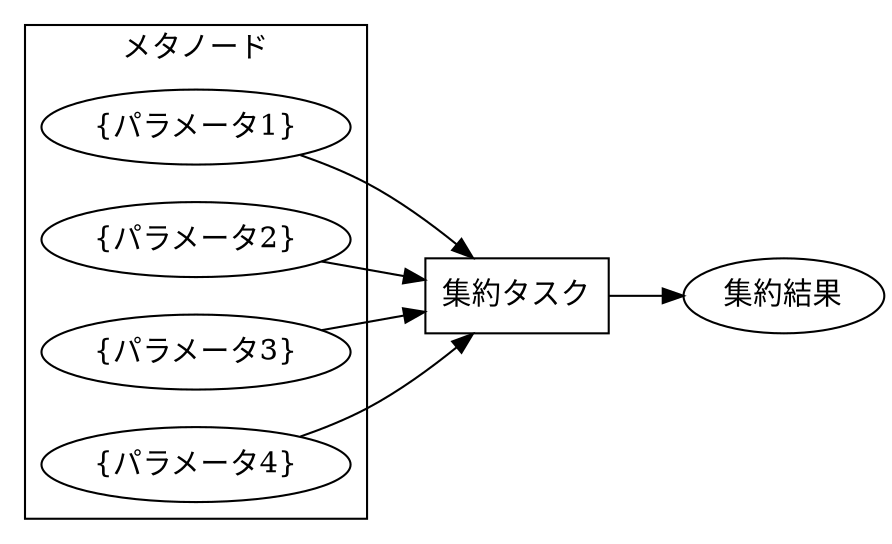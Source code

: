 digraph G {
  graph [rankdir=LR]

  subgraph cluster_metanode {
    label="メタノード"

    node1 [label="{パラメータ1}"]
    node2 [label="{パラメータ2}"]
    node3 [label="{パラメータ3}"]
    node4 [label="{パラメータ4}"]
  }

  aggregation [shape=box, label="集約タスク"]
  result [label="集約結果"]

  { node1; node2; node3; node4 } -> aggregation -> result
}